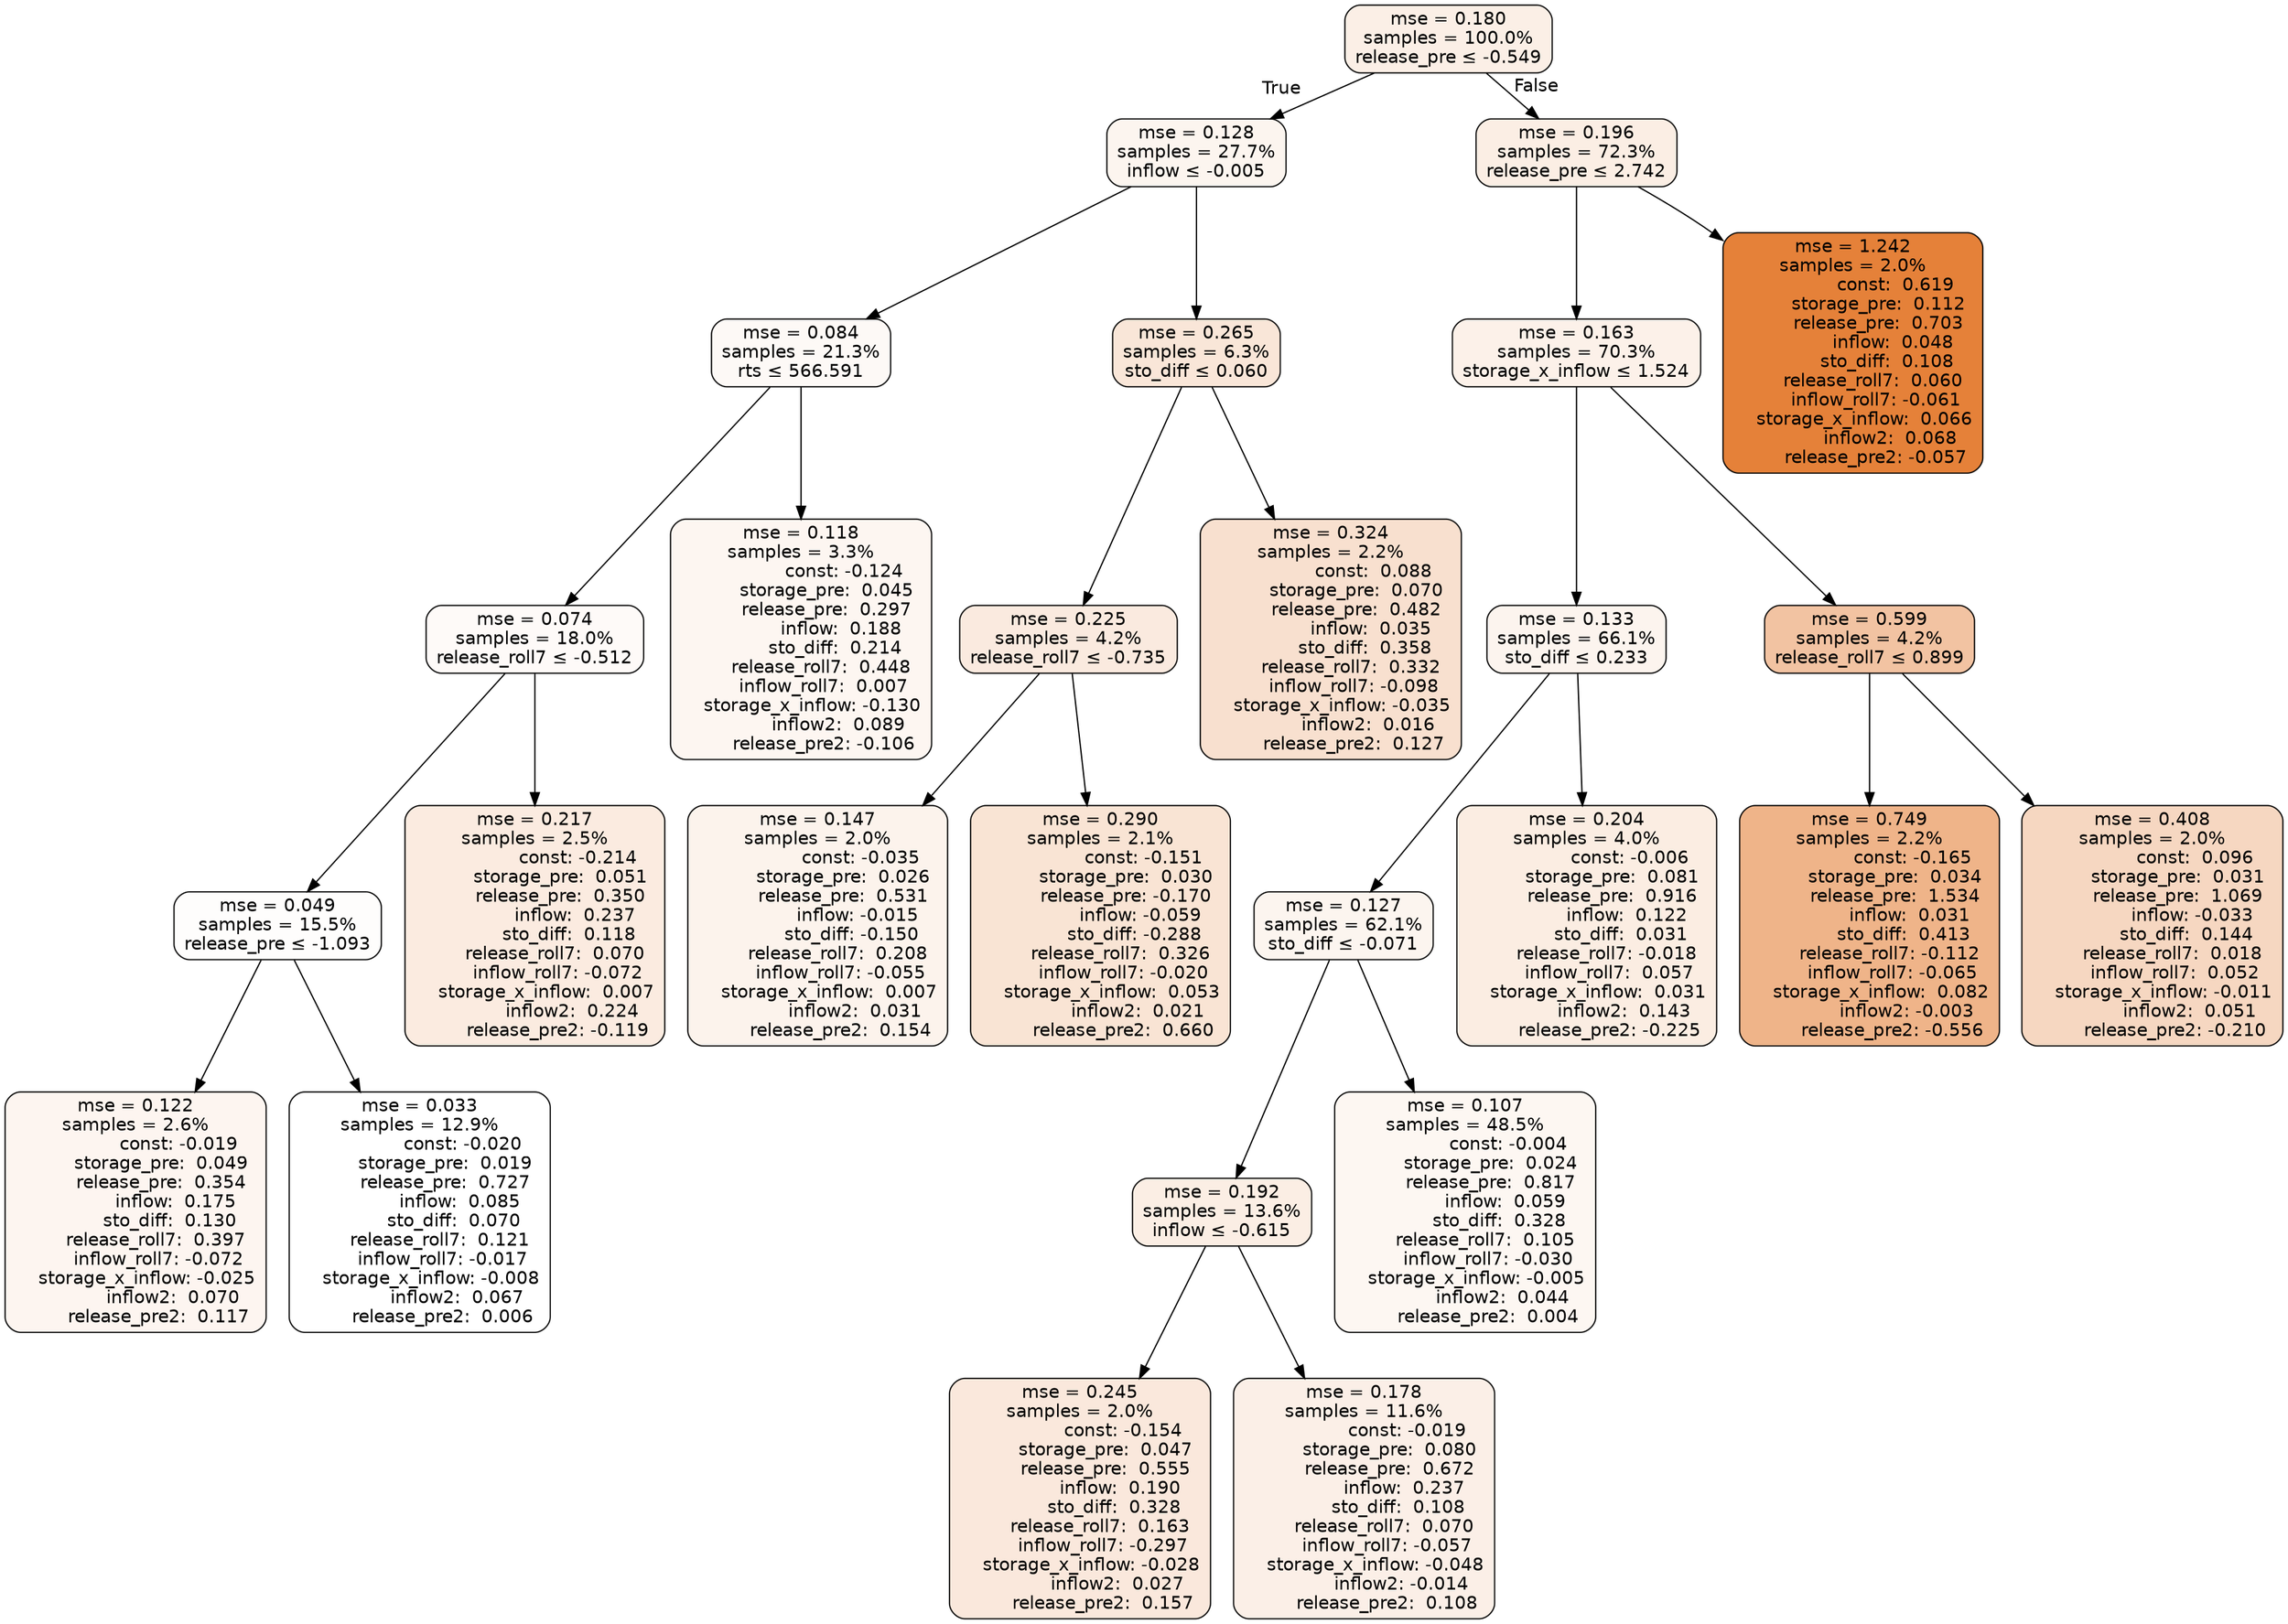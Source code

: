 digraph tree {
bgcolor="transparent"
node [shape=rectangle, style="filled, rounded", color="black", fontname=helvetica] ;
edge [fontname=helvetica] ;
	"0" [label="mse = 0.180
samples = 100.0%
release_pre &le; -0.549", fillcolor="#fbefe6"]
	"1" [label="mse = 0.128
samples = 27.7%
inflow &le; -0.005", fillcolor="#fcf5ef"]
	"2" [label="mse = 0.084
samples = 21.3%
rts &le; 566.591", fillcolor="#fdf9f6"]
	"3" [label="mse = 0.074
samples = 18.0%
release_roll7 &le; -0.512", fillcolor="#fefaf8"]
	"4" [label="mse = 0.049
samples = 15.5%
release_pre &le; -1.093", fillcolor="#fefdfc"]
	"5" [label="mse = 0.122
samples = 2.6%
               const: -0.019
         storage_pre:  0.049
         release_pre:  0.354
              inflow:  0.175
            sto_diff:  0.130
       release_roll7:  0.397
        inflow_roll7: -0.072
    storage_x_inflow: -0.025
             inflow2:  0.070
        release_pre2:  0.117", fillcolor="#fdf5f0"]
	"6" [label="mse = 0.033
samples = 12.9%
               const: -0.020
         storage_pre:  0.019
         release_pre:  0.727
              inflow:  0.085
            sto_diff:  0.070
       release_roll7:  0.121
        inflow_roll7: -0.017
    storage_x_inflow: -0.008
             inflow2:  0.067
        release_pre2:  0.006", fillcolor="#ffffff"]
	"7" [label="mse = 0.217
samples = 2.5%
               const: -0.214
         storage_pre:  0.051
         release_pre:  0.350
              inflow:  0.237
            sto_diff:  0.118
       release_roll7:  0.070
        inflow_roll7: -0.072
    storage_x_inflow:  0.007
             inflow2:  0.224
        release_pre2: -0.119", fillcolor="#fbebe0"]
	"8" [label="mse = 0.118
samples = 3.3%
               const: -0.124
         storage_pre:  0.045
         release_pre:  0.297
              inflow:  0.188
            sto_diff:  0.214
       release_roll7:  0.448
        inflow_roll7:  0.007
    storage_x_inflow: -0.130
             inflow2:  0.089
        release_pre2: -0.106", fillcolor="#fdf6f1"]
	"9" [label="mse = 0.265
samples = 6.3%
sto_diff &le; 0.060", fillcolor="#f9e6d8"]
	"10" [label="mse = 0.225
samples = 4.2%
release_roll7 &le; -0.735", fillcolor="#faeadf"]
	"11" [label="mse = 0.147
samples = 2.0%
               const: -0.035
         storage_pre:  0.026
         release_pre:  0.531
              inflow: -0.015
            sto_diff: -0.150
       release_roll7:  0.208
        inflow_roll7: -0.055
    storage_x_inflow:  0.007
             inflow2:  0.031
        release_pre2:  0.154", fillcolor="#fcf3ec"]
	"12" [label="mse = 0.290
samples = 2.1%
               const: -0.151
         storage_pre:  0.030
         release_pre: -0.170
              inflow: -0.059
            sto_diff: -0.288
       release_roll7:  0.326
        inflow_roll7: -0.020
    storage_x_inflow:  0.053
             inflow2:  0.021
        release_pre2:  0.660", fillcolor="#f9e4d4"]
	"13" [label="mse = 0.324
samples = 2.2%
               const:  0.088
         storage_pre:  0.070
         release_pre:  0.482
              inflow:  0.035
            sto_diff:  0.358
       release_roll7:  0.332
        inflow_roll7: -0.098
    storage_x_inflow: -0.035
             inflow2:  0.016
        release_pre2:  0.127", fillcolor="#f8e0cf"]
	"14" [label="mse = 0.196
samples = 72.3%
release_pre &le; 2.742", fillcolor="#fbeee4"]
	"15" [label="mse = 0.163
samples = 70.3%
storage_x_inflow &le; 1.524", fillcolor="#fcf1e9"]
	"16" [label="mse = 0.133
samples = 66.1%
sto_diff &le; 0.233", fillcolor="#fcf4ee"]
	"17" [label="mse = 0.127
samples = 62.1%
sto_diff &le; -0.071", fillcolor="#fcf5ef"]
	"18" [label="mse = 0.192
samples = 13.6%
inflow &le; -0.615", fillcolor="#fbeee4"]
	"19" [label="mse = 0.245
samples = 2.0%
               const: -0.154
         storage_pre:  0.047
         release_pre:  0.555
              inflow:  0.190
            sto_diff:  0.328
       release_roll7:  0.163
        inflow_roll7: -0.297
    storage_x_inflow: -0.028
             inflow2:  0.027
        release_pre2:  0.157", fillcolor="#fae8dc"]
	"20" [label="mse = 0.178
samples = 11.6%
               const: -0.019
         storage_pre:  0.080
         release_pre:  0.672
              inflow:  0.237
            sto_diff:  0.108
       release_roll7:  0.070
        inflow_roll7: -0.057
    storage_x_inflow: -0.048
             inflow2: -0.014
        release_pre2:  0.108", fillcolor="#fbefe7"]
	"21" [label="mse = 0.107
samples = 48.5%
               const: -0.004
         storage_pre:  0.024
         release_pre:  0.817
              inflow:  0.059
            sto_diff:  0.328
       release_roll7:  0.105
        inflow_roll7: -0.030
    storage_x_inflow: -0.005
             inflow2:  0.044
        release_pre2:  0.004", fillcolor="#fdf7f2"]
	"22" [label="mse = 0.204
samples = 4.0%
               const: -0.006
         storage_pre:  0.081
         release_pre:  0.916
              inflow:  0.122
            sto_diff:  0.031
       release_roll7: -0.018
        inflow_roll7:  0.057
    storage_x_inflow:  0.031
             inflow2:  0.143
        release_pre2: -0.225", fillcolor="#fbede2"]
	"23" [label="mse = 0.599
samples = 4.2%
release_roll7 &le; 0.899", fillcolor="#f2c3a2"]
	"24" [label="mse = 0.749
samples = 2.2%
               const: -0.165
         storage_pre:  0.034
         release_pre:  1.534
              inflow:  0.031
            sto_diff:  0.413
       release_roll7: -0.112
        inflow_roll7: -0.065
    storage_x_inflow:  0.082
             inflow2: -0.003
        release_pre2: -0.556", fillcolor="#efb489"]
	"25" [label="mse = 0.408
samples = 2.0%
               const:  0.096
         storage_pre:  0.031
         release_pre:  1.069
              inflow: -0.033
            sto_diff:  0.144
       release_roll7:  0.018
        inflow_roll7:  0.052
    storage_x_inflow: -0.011
             inflow2:  0.051
        release_pre2: -0.210", fillcolor="#f6d7c1"]
	"26" [label="mse = 1.242
samples = 2.0%
               const:  0.619
         storage_pre:  0.112
         release_pre:  0.703
              inflow:  0.048
            sto_diff:  0.108
       release_roll7:  0.060
        inflow_roll7: -0.061
    storage_x_inflow:  0.066
             inflow2:  0.068
        release_pre2: -0.057", fillcolor="#e58139"]

	"0" -> "1" [labeldistance=2.5, labelangle=45, headlabel="True"]
	"1" -> "2"
	"2" -> "3"
	"3" -> "4"
	"4" -> "5"
	"4" -> "6"
	"3" -> "7"
	"2" -> "8"
	"1" -> "9"
	"9" -> "10"
	"10" -> "11"
	"10" -> "12"
	"9" -> "13"
	"0" -> "14" [labeldistance=2.5, labelangle=-45, headlabel="False"]
	"14" -> "15"
	"15" -> "16"
	"16" -> "17"
	"17" -> "18"
	"18" -> "19"
	"18" -> "20"
	"17" -> "21"
	"16" -> "22"
	"15" -> "23"
	"23" -> "24"
	"23" -> "25"
	"14" -> "26"
}

